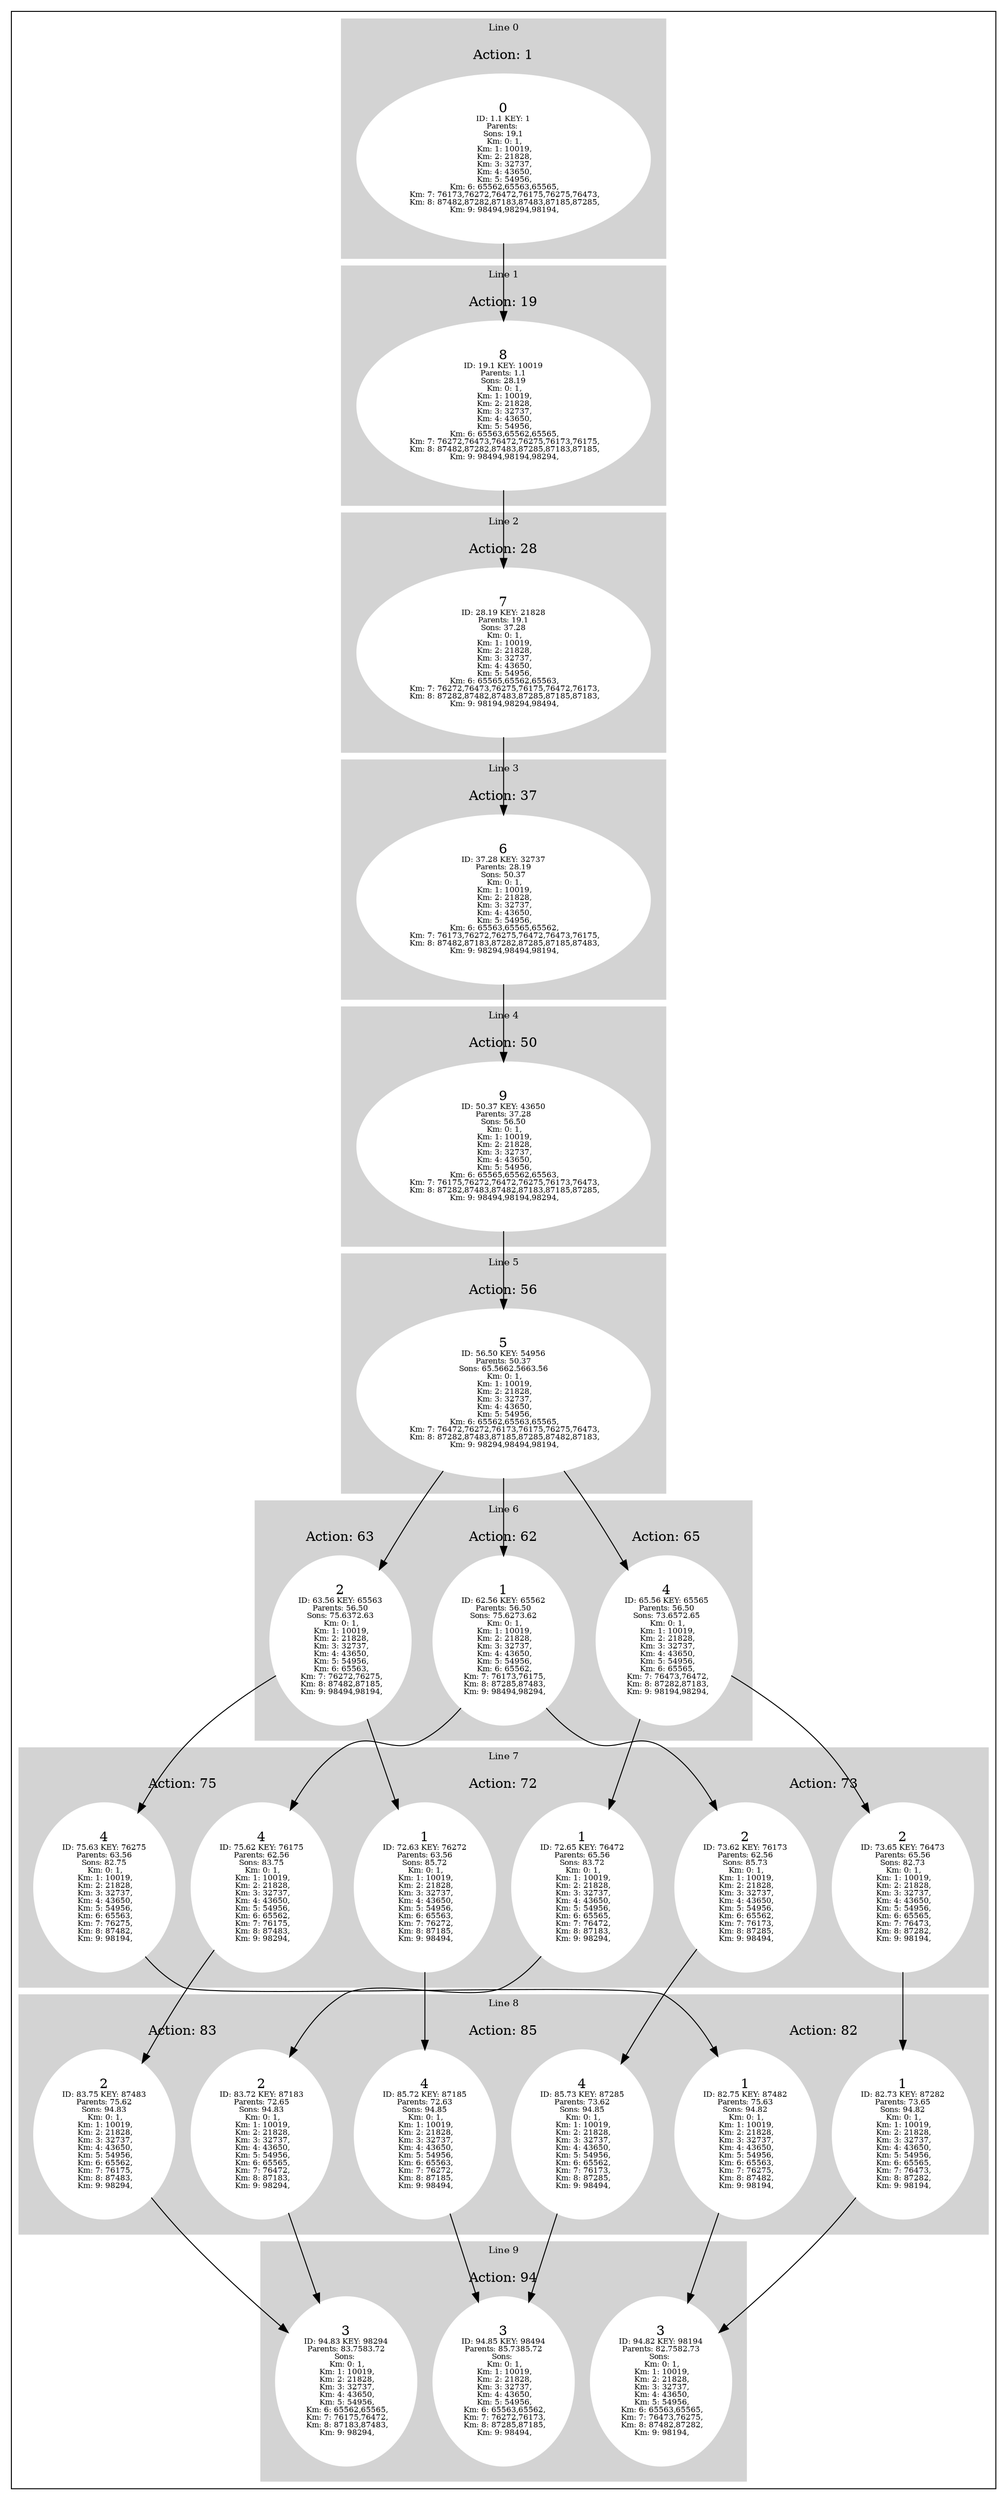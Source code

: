 digraph G {
subgraph cluster_info {

            subgraph cluster_5 {
            style=filled;
            color=lightgrey;
            node [style=filled,color=white];
            subgraph cluster_act_56 {
label = "Action: 56" 
step_56_50 [label=<5<BR /><FONT POINT-SIZE="8">ID: 56.50 KEY: 54956</FONT><BR /><FONT POINT-SIZE="8">Parents: 50.37</FONT><BR /><FONT POINT-SIZE="8">Sons: 65.5662.5663.56</FONT><BR /><FONT POINT-SIZE="8"> Km: 0: 1,</FONT><BR /><FONT POINT-SIZE="8"> Km: 1: 10019,</FONT><BR /><FONT POINT-SIZE="8"> Km: 2: 21828,</FONT><BR /><FONT POINT-SIZE="8"> Km: 3: 32737,</FONT><BR /><FONT POINT-SIZE="8"> Km: 4: 43650,</FONT><BR /><FONT POINT-SIZE="8"> Km: 5: 54956,</FONT><BR /><FONT POINT-SIZE="8"> Km: 6: 65562,65563,65565,</FONT><BR /><FONT POINT-SIZE="8"> Km: 7: 76472,76272,76173,76175,76275,76473,</FONT><BR /><FONT POINT-SIZE="8"> Km: 8: 87282,87483,87185,87285,87482,87183,</FONT><BR /><FONT POINT-SIZE="8"> Km: 9: 98294,98494,98194,</FONT>>]
}

            fontsize="10"
            label = "Line 5";
            }
            subgraph cluster_6 {
            style=filled;
            color=lightgrey;
            node [style=filled,color=white];
            subgraph cluster_act_65 {
label = "Action: 65" 
step_65_56 [label=<4<BR /><FONT POINT-SIZE="8">ID: 65.56 KEY: 65565</FONT><BR /><FONT POINT-SIZE="8">Parents: 56.50</FONT><BR /><FONT POINT-SIZE="8">Sons: 73.6572.65</FONT><BR /><FONT POINT-SIZE="8"> Km: 0: 1,</FONT><BR /><FONT POINT-SIZE="8"> Km: 1: 10019,</FONT><BR /><FONT POINT-SIZE="8"> Km: 2: 21828,</FONT><BR /><FONT POINT-SIZE="8"> Km: 3: 32737,</FONT><BR /><FONT POINT-SIZE="8"> Km: 4: 43650,</FONT><BR /><FONT POINT-SIZE="8"> Km: 5: 54956,</FONT><BR /><FONT POINT-SIZE="8"> Km: 6: 65565,</FONT><BR /><FONT POINT-SIZE="8"> Km: 7: 76473,76472,</FONT><BR /><FONT POINT-SIZE="8"> Km: 8: 87282,87183,</FONT><BR /><FONT POINT-SIZE="8"> Km: 9: 98194,98294,</FONT>>]
}
subgraph cluster_act_62 {
label = "Action: 62" 
step_62_56 [label=<1<BR /><FONT POINT-SIZE="8">ID: 62.56 KEY: 65562</FONT><BR /><FONT POINT-SIZE="8">Parents: 56.50</FONT><BR /><FONT POINT-SIZE="8">Sons: 75.6273.62</FONT><BR /><FONT POINT-SIZE="8"> Km: 0: 1,</FONT><BR /><FONT POINT-SIZE="8"> Km: 1: 10019,</FONT><BR /><FONT POINT-SIZE="8"> Km: 2: 21828,</FONT><BR /><FONT POINT-SIZE="8"> Km: 3: 32737,</FONT><BR /><FONT POINT-SIZE="8"> Km: 4: 43650,</FONT><BR /><FONT POINT-SIZE="8"> Km: 5: 54956,</FONT><BR /><FONT POINT-SIZE="8"> Km: 6: 65562,</FONT><BR /><FONT POINT-SIZE="8"> Km: 7: 76173,76175,</FONT><BR /><FONT POINT-SIZE="8"> Km: 8: 87285,87483,</FONT><BR /><FONT POINT-SIZE="8"> Km: 9: 98494,98294,</FONT>>]
}
subgraph cluster_act_63 {
label = "Action: 63" 
step_63_56 [label=<2<BR /><FONT POINT-SIZE="8">ID: 63.56 KEY: 65563</FONT><BR /><FONT POINT-SIZE="8">Parents: 56.50</FONT><BR /><FONT POINT-SIZE="8">Sons: 75.6372.63</FONT><BR /><FONT POINT-SIZE="8"> Km: 0: 1,</FONT><BR /><FONT POINT-SIZE="8"> Km: 1: 10019,</FONT><BR /><FONT POINT-SIZE="8"> Km: 2: 21828,</FONT><BR /><FONT POINT-SIZE="8"> Km: 3: 32737,</FONT><BR /><FONT POINT-SIZE="8"> Km: 4: 43650,</FONT><BR /><FONT POINT-SIZE="8"> Km: 5: 54956,</FONT><BR /><FONT POINT-SIZE="8"> Km: 6: 65563,</FONT><BR /><FONT POINT-SIZE="8"> Km: 7: 76272,76275,</FONT><BR /><FONT POINT-SIZE="8"> Km: 8: 87482,87185,</FONT><BR /><FONT POINT-SIZE="8"> Km: 9: 98494,98194,</FONT>>]
}

            fontsize="10"
            label = "Line 6";
            }
            subgraph cluster_8 {
            style=filled;
            color=lightgrey;
            node [style=filled,color=white];
            subgraph cluster_act_82 {
label = "Action: 82" 
step_82_75 [label=<1<BR /><FONT POINT-SIZE="8">ID: 82.75 KEY: 87482</FONT><BR /><FONT POINT-SIZE="8">Parents: 75.63</FONT><BR /><FONT POINT-SIZE="8">Sons: 94.82</FONT><BR /><FONT POINT-SIZE="8"> Km: 0: 1,</FONT><BR /><FONT POINT-SIZE="8"> Km: 1: 10019,</FONT><BR /><FONT POINT-SIZE="8"> Km: 2: 21828,</FONT><BR /><FONT POINT-SIZE="8"> Km: 3: 32737,</FONT><BR /><FONT POINT-SIZE="8"> Km: 4: 43650,</FONT><BR /><FONT POINT-SIZE="8"> Km: 5: 54956,</FONT><BR /><FONT POINT-SIZE="8"> Km: 6: 65563,</FONT><BR /><FONT POINT-SIZE="8"> Km: 7: 76275,</FONT><BR /><FONT POINT-SIZE="8"> Km: 8: 87482,</FONT><BR /><FONT POINT-SIZE="8"> Km: 9: 98194,</FONT>>]
step_82_73 [label=<1<BR /><FONT POINT-SIZE="8">ID: 82.73 KEY: 87282</FONT><BR /><FONT POINT-SIZE="8">Parents: 73.65</FONT><BR /><FONT POINT-SIZE="8">Sons: 94.82</FONT><BR /><FONT POINT-SIZE="8"> Km: 0: 1,</FONT><BR /><FONT POINT-SIZE="8"> Km: 1: 10019,</FONT><BR /><FONT POINT-SIZE="8"> Km: 2: 21828,</FONT><BR /><FONT POINT-SIZE="8"> Km: 3: 32737,</FONT><BR /><FONT POINT-SIZE="8"> Km: 4: 43650,</FONT><BR /><FONT POINT-SIZE="8"> Km: 5: 54956,</FONT><BR /><FONT POINT-SIZE="8"> Km: 6: 65565,</FONT><BR /><FONT POINT-SIZE="8"> Km: 7: 76473,</FONT><BR /><FONT POINT-SIZE="8"> Km: 8: 87282,</FONT><BR /><FONT POINT-SIZE="8"> Km: 9: 98194,</FONT>>]
}
subgraph cluster_act_85 {
label = "Action: 85" 
step_85_72 [label=<4<BR /><FONT POINT-SIZE="8">ID: 85.72 KEY: 87185</FONT><BR /><FONT POINT-SIZE="8">Parents: 72.63</FONT><BR /><FONT POINT-SIZE="8">Sons: 94.85</FONT><BR /><FONT POINT-SIZE="8"> Km: 0: 1,</FONT><BR /><FONT POINT-SIZE="8"> Km: 1: 10019,</FONT><BR /><FONT POINT-SIZE="8"> Km: 2: 21828,</FONT><BR /><FONT POINT-SIZE="8"> Km: 3: 32737,</FONT><BR /><FONT POINT-SIZE="8"> Km: 4: 43650,</FONT><BR /><FONT POINT-SIZE="8"> Km: 5: 54956,</FONT><BR /><FONT POINT-SIZE="8"> Km: 6: 65563,</FONT><BR /><FONT POINT-SIZE="8"> Km: 7: 76272,</FONT><BR /><FONT POINT-SIZE="8"> Km: 8: 87185,</FONT><BR /><FONT POINT-SIZE="8"> Km: 9: 98494,</FONT>>]
step_85_73 [label=<4<BR /><FONT POINT-SIZE="8">ID: 85.73 KEY: 87285</FONT><BR /><FONT POINT-SIZE="8">Parents: 73.62</FONT><BR /><FONT POINT-SIZE="8">Sons: 94.85</FONT><BR /><FONT POINT-SIZE="8"> Km: 0: 1,</FONT><BR /><FONT POINT-SIZE="8"> Km: 1: 10019,</FONT><BR /><FONT POINT-SIZE="8"> Km: 2: 21828,</FONT><BR /><FONT POINT-SIZE="8"> Km: 3: 32737,</FONT><BR /><FONT POINT-SIZE="8"> Km: 4: 43650,</FONT><BR /><FONT POINT-SIZE="8"> Km: 5: 54956,</FONT><BR /><FONT POINT-SIZE="8"> Km: 6: 65562,</FONT><BR /><FONT POINT-SIZE="8"> Km: 7: 76173,</FONT><BR /><FONT POINT-SIZE="8"> Km: 8: 87285,</FONT><BR /><FONT POINT-SIZE="8"> Km: 9: 98494,</FONT>>]
}
subgraph cluster_act_82 {
label = "Action: 82" 
step_82_75 [label=<1<BR /><FONT POINT-SIZE="8">ID: 82.75 KEY: 87482</FONT><BR /><FONT POINT-SIZE="8">Parents: 75.63</FONT><BR /><FONT POINT-SIZE="8">Sons: 94.82</FONT><BR /><FONT POINT-SIZE="8"> Km: 0: 1,</FONT><BR /><FONT POINT-SIZE="8"> Km: 1: 10019,</FONT><BR /><FONT POINT-SIZE="8"> Km: 2: 21828,</FONT><BR /><FONT POINT-SIZE="8"> Km: 3: 32737,</FONT><BR /><FONT POINT-SIZE="8"> Km: 4: 43650,</FONT><BR /><FONT POINT-SIZE="8"> Km: 5: 54956,</FONT><BR /><FONT POINT-SIZE="8"> Km: 6: 65563,</FONT><BR /><FONT POINT-SIZE="8"> Km: 7: 76275,</FONT><BR /><FONT POINT-SIZE="8"> Km: 8: 87482,</FONT><BR /><FONT POINT-SIZE="8"> Km: 9: 98194,</FONT>>]
step_82_73 [label=<1<BR /><FONT POINT-SIZE="8">ID: 82.73 KEY: 87282</FONT><BR /><FONT POINT-SIZE="8">Parents: 73.65</FONT><BR /><FONT POINT-SIZE="8">Sons: 94.82</FONT><BR /><FONT POINT-SIZE="8"> Km: 0: 1,</FONT><BR /><FONT POINT-SIZE="8"> Km: 1: 10019,</FONT><BR /><FONT POINT-SIZE="8"> Km: 2: 21828,</FONT><BR /><FONT POINT-SIZE="8"> Km: 3: 32737,</FONT><BR /><FONT POINT-SIZE="8"> Km: 4: 43650,</FONT><BR /><FONT POINT-SIZE="8"> Km: 5: 54956,</FONT><BR /><FONT POINT-SIZE="8"> Km: 6: 65565,</FONT><BR /><FONT POINT-SIZE="8"> Km: 7: 76473,</FONT><BR /><FONT POINT-SIZE="8"> Km: 8: 87282,</FONT><BR /><FONT POINT-SIZE="8"> Km: 9: 98194,</FONT>>]
}
subgraph cluster_act_83 {
label = "Action: 83" 
step_83_72 [label=<2<BR /><FONT POINT-SIZE="8">ID: 83.72 KEY: 87183</FONT><BR /><FONT POINT-SIZE="8">Parents: 72.65</FONT><BR /><FONT POINT-SIZE="8">Sons: 94.83</FONT><BR /><FONT POINT-SIZE="8"> Km: 0: 1,</FONT><BR /><FONT POINT-SIZE="8"> Km: 1: 10019,</FONT><BR /><FONT POINT-SIZE="8"> Km: 2: 21828,</FONT><BR /><FONT POINT-SIZE="8"> Km: 3: 32737,</FONT><BR /><FONT POINT-SIZE="8"> Km: 4: 43650,</FONT><BR /><FONT POINT-SIZE="8"> Km: 5: 54956,</FONT><BR /><FONT POINT-SIZE="8"> Km: 6: 65565,</FONT><BR /><FONT POINT-SIZE="8"> Km: 7: 76472,</FONT><BR /><FONT POINT-SIZE="8"> Km: 8: 87183,</FONT><BR /><FONT POINT-SIZE="8"> Km: 9: 98294,</FONT>>]
step_83_75 [label=<2<BR /><FONT POINT-SIZE="8">ID: 83.75 KEY: 87483</FONT><BR /><FONT POINT-SIZE="8">Parents: 75.62</FONT><BR /><FONT POINT-SIZE="8">Sons: 94.83</FONT><BR /><FONT POINT-SIZE="8"> Km: 0: 1,</FONT><BR /><FONT POINT-SIZE="8"> Km: 1: 10019,</FONT><BR /><FONT POINT-SIZE="8"> Km: 2: 21828,</FONT><BR /><FONT POINT-SIZE="8"> Km: 3: 32737,</FONT><BR /><FONT POINT-SIZE="8"> Km: 4: 43650,</FONT><BR /><FONT POINT-SIZE="8"> Km: 5: 54956,</FONT><BR /><FONT POINT-SIZE="8"> Km: 6: 65562,</FONT><BR /><FONT POINT-SIZE="8"> Km: 7: 76175,</FONT><BR /><FONT POINT-SIZE="8"> Km: 8: 87483,</FONT><BR /><FONT POINT-SIZE="8"> Km: 9: 98294,</FONT>>]
}
subgraph cluster_act_83 {
label = "Action: 83" 
step_83_72 [label=<2<BR /><FONT POINT-SIZE="8">ID: 83.72 KEY: 87183</FONT><BR /><FONT POINT-SIZE="8">Parents: 72.65</FONT><BR /><FONT POINT-SIZE="8">Sons: 94.83</FONT><BR /><FONT POINT-SIZE="8"> Km: 0: 1,</FONT><BR /><FONT POINT-SIZE="8"> Km: 1: 10019,</FONT><BR /><FONT POINT-SIZE="8"> Km: 2: 21828,</FONT><BR /><FONT POINT-SIZE="8"> Km: 3: 32737,</FONT><BR /><FONT POINT-SIZE="8"> Km: 4: 43650,</FONT><BR /><FONT POINT-SIZE="8"> Km: 5: 54956,</FONT><BR /><FONT POINT-SIZE="8"> Km: 6: 65565,</FONT><BR /><FONT POINT-SIZE="8"> Km: 7: 76472,</FONT><BR /><FONT POINT-SIZE="8"> Km: 8: 87183,</FONT><BR /><FONT POINT-SIZE="8"> Km: 9: 98294,</FONT>>]
step_83_75 [label=<2<BR /><FONT POINT-SIZE="8">ID: 83.75 KEY: 87483</FONT><BR /><FONT POINT-SIZE="8">Parents: 75.62</FONT><BR /><FONT POINT-SIZE="8">Sons: 94.83</FONT><BR /><FONT POINT-SIZE="8"> Km: 0: 1,</FONT><BR /><FONT POINT-SIZE="8"> Km: 1: 10019,</FONT><BR /><FONT POINT-SIZE="8"> Km: 2: 21828,</FONT><BR /><FONT POINT-SIZE="8"> Km: 3: 32737,</FONT><BR /><FONT POINT-SIZE="8"> Km: 4: 43650,</FONT><BR /><FONT POINT-SIZE="8"> Km: 5: 54956,</FONT><BR /><FONT POINT-SIZE="8"> Km: 6: 65562,</FONT><BR /><FONT POINT-SIZE="8"> Km: 7: 76175,</FONT><BR /><FONT POINT-SIZE="8"> Km: 8: 87483,</FONT><BR /><FONT POINT-SIZE="8"> Km: 9: 98294,</FONT>>]
}
subgraph cluster_act_85 {
label = "Action: 85" 
step_85_72 [label=<4<BR /><FONT POINT-SIZE="8">ID: 85.72 KEY: 87185</FONT><BR /><FONT POINT-SIZE="8">Parents: 72.63</FONT><BR /><FONT POINT-SIZE="8">Sons: 94.85</FONT><BR /><FONT POINT-SIZE="8"> Km: 0: 1,</FONT><BR /><FONT POINT-SIZE="8"> Km: 1: 10019,</FONT><BR /><FONT POINT-SIZE="8"> Km: 2: 21828,</FONT><BR /><FONT POINT-SIZE="8"> Km: 3: 32737,</FONT><BR /><FONT POINT-SIZE="8"> Km: 4: 43650,</FONT><BR /><FONT POINT-SIZE="8"> Km: 5: 54956,</FONT><BR /><FONT POINT-SIZE="8"> Km: 6: 65563,</FONT><BR /><FONT POINT-SIZE="8"> Km: 7: 76272,</FONT><BR /><FONT POINT-SIZE="8"> Km: 8: 87185,</FONT><BR /><FONT POINT-SIZE="8"> Km: 9: 98494,</FONT>>]
step_85_73 [label=<4<BR /><FONT POINT-SIZE="8">ID: 85.73 KEY: 87285</FONT><BR /><FONT POINT-SIZE="8">Parents: 73.62</FONT><BR /><FONT POINT-SIZE="8">Sons: 94.85</FONT><BR /><FONT POINT-SIZE="8"> Km: 0: 1,</FONT><BR /><FONT POINT-SIZE="8"> Km: 1: 10019,</FONT><BR /><FONT POINT-SIZE="8"> Km: 2: 21828,</FONT><BR /><FONT POINT-SIZE="8"> Km: 3: 32737,</FONT><BR /><FONT POINT-SIZE="8"> Km: 4: 43650,</FONT><BR /><FONT POINT-SIZE="8"> Km: 5: 54956,</FONT><BR /><FONT POINT-SIZE="8"> Km: 6: 65562,</FONT><BR /><FONT POINT-SIZE="8"> Km: 7: 76173,</FONT><BR /><FONT POINT-SIZE="8"> Km: 8: 87285,</FONT><BR /><FONT POINT-SIZE="8"> Km: 9: 98494,</FONT>>]
}

            fontsize="10"
            label = "Line 8";
            }
            subgraph cluster_9 {
            style=filled;
            color=lightgrey;
            node [style=filled,color=white];
            subgraph cluster_act_94 {
label = "Action: 94" 
step_94_85 [label=<3<BR /><FONT POINT-SIZE="8">ID: 94.85 KEY: 98494</FONT><BR /><FONT POINT-SIZE="8">Parents: 85.7385.72</FONT><BR /><FONT POINT-SIZE="8">Sons: </FONT><BR /><FONT POINT-SIZE="8"> Km: 0: 1,</FONT><BR /><FONT POINT-SIZE="8"> Km: 1: 10019,</FONT><BR /><FONT POINT-SIZE="8"> Km: 2: 21828,</FONT><BR /><FONT POINT-SIZE="8"> Km: 3: 32737,</FONT><BR /><FONT POINT-SIZE="8"> Km: 4: 43650,</FONT><BR /><FONT POINT-SIZE="8"> Km: 5: 54956,</FONT><BR /><FONT POINT-SIZE="8"> Km: 6: 65563,65562,</FONT><BR /><FONT POINT-SIZE="8"> Km: 7: 76272,76173,</FONT><BR /><FONT POINT-SIZE="8"> Km: 8: 87285,87185,</FONT><BR /><FONT POINT-SIZE="8"> Km: 9: 98494,</FONT>>]
step_94_83 [label=<3<BR /><FONT POINT-SIZE="8">ID: 94.83 KEY: 98294</FONT><BR /><FONT POINT-SIZE="8">Parents: 83.7583.72</FONT><BR /><FONT POINT-SIZE="8">Sons: </FONT><BR /><FONT POINT-SIZE="8"> Km: 0: 1,</FONT><BR /><FONT POINT-SIZE="8"> Km: 1: 10019,</FONT><BR /><FONT POINT-SIZE="8"> Km: 2: 21828,</FONT><BR /><FONT POINT-SIZE="8"> Km: 3: 32737,</FONT><BR /><FONT POINT-SIZE="8"> Km: 4: 43650,</FONT><BR /><FONT POINT-SIZE="8"> Km: 5: 54956,</FONT><BR /><FONT POINT-SIZE="8"> Km: 6: 65562,65565,</FONT><BR /><FONT POINT-SIZE="8"> Km: 7: 76175,76472,</FONT><BR /><FONT POINT-SIZE="8"> Km: 8: 87183,87483,</FONT><BR /><FONT POINT-SIZE="8"> Km: 9: 98294,</FONT>>]
step_94_82 [label=<3<BR /><FONT POINT-SIZE="8">ID: 94.82 KEY: 98194</FONT><BR /><FONT POINT-SIZE="8">Parents: 82.7582.73</FONT><BR /><FONT POINT-SIZE="8">Sons: </FONT><BR /><FONT POINT-SIZE="8"> Km: 0: 1,</FONT><BR /><FONT POINT-SIZE="8"> Km: 1: 10019,</FONT><BR /><FONT POINT-SIZE="8"> Km: 2: 21828,</FONT><BR /><FONT POINT-SIZE="8"> Km: 3: 32737,</FONT><BR /><FONT POINT-SIZE="8"> Km: 4: 43650,</FONT><BR /><FONT POINT-SIZE="8"> Km: 5: 54956,</FONT><BR /><FONT POINT-SIZE="8"> Km: 6: 65563,65565,</FONT><BR /><FONT POINT-SIZE="8"> Km: 7: 76473,76275,</FONT><BR /><FONT POINT-SIZE="8"> Km: 8: 87482,87282,</FONT><BR /><FONT POINT-SIZE="8"> Km: 9: 98194,</FONT>>]
}
subgraph cluster_act_94 {
label = "Action: 94" 
step_94_85 [label=<3<BR /><FONT POINT-SIZE="8">ID: 94.85 KEY: 98494</FONT><BR /><FONT POINT-SIZE="8">Parents: 85.7385.72</FONT><BR /><FONT POINT-SIZE="8">Sons: </FONT><BR /><FONT POINT-SIZE="8"> Km: 0: 1,</FONT><BR /><FONT POINT-SIZE="8"> Km: 1: 10019,</FONT><BR /><FONT POINT-SIZE="8"> Km: 2: 21828,</FONT><BR /><FONT POINT-SIZE="8"> Km: 3: 32737,</FONT><BR /><FONT POINT-SIZE="8"> Km: 4: 43650,</FONT><BR /><FONT POINT-SIZE="8"> Km: 5: 54956,</FONT><BR /><FONT POINT-SIZE="8"> Km: 6: 65563,65562,</FONT><BR /><FONT POINT-SIZE="8"> Km: 7: 76272,76173,</FONT><BR /><FONT POINT-SIZE="8"> Km: 8: 87285,87185,</FONT><BR /><FONT POINT-SIZE="8"> Km: 9: 98494,</FONT>>]
step_94_83 [label=<3<BR /><FONT POINT-SIZE="8">ID: 94.83 KEY: 98294</FONT><BR /><FONT POINT-SIZE="8">Parents: 83.7583.72</FONT><BR /><FONT POINT-SIZE="8">Sons: </FONT><BR /><FONT POINT-SIZE="8"> Km: 0: 1,</FONT><BR /><FONT POINT-SIZE="8"> Km: 1: 10019,</FONT><BR /><FONT POINT-SIZE="8"> Km: 2: 21828,</FONT><BR /><FONT POINT-SIZE="8"> Km: 3: 32737,</FONT><BR /><FONT POINT-SIZE="8"> Km: 4: 43650,</FONT><BR /><FONT POINT-SIZE="8"> Km: 5: 54956,</FONT><BR /><FONT POINT-SIZE="8"> Km: 6: 65562,65565,</FONT><BR /><FONT POINT-SIZE="8"> Km: 7: 76175,76472,</FONT><BR /><FONT POINT-SIZE="8"> Km: 8: 87183,87483,</FONT><BR /><FONT POINT-SIZE="8"> Km: 9: 98294,</FONT>>]
step_94_82 [label=<3<BR /><FONT POINT-SIZE="8">ID: 94.82 KEY: 98194</FONT><BR /><FONT POINT-SIZE="8">Parents: 82.7582.73</FONT><BR /><FONT POINT-SIZE="8">Sons: </FONT><BR /><FONT POINT-SIZE="8"> Km: 0: 1,</FONT><BR /><FONT POINT-SIZE="8"> Km: 1: 10019,</FONT><BR /><FONT POINT-SIZE="8"> Km: 2: 21828,</FONT><BR /><FONT POINT-SIZE="8"> Km: 3: 32737,</FONT><BR /><FONT POINT-SIZE="8"> Km: 4: 43650,</FONT><BR /><FONT POINT-SIZE="8"> Km: 5: 54956,</FONT><BR /><FONT POINT-SIZE="8"> Km: 6: 65563,65565,</FONT><BR /><FONT POINT-SIZE="8"> Km: 7: 76473,76275,</FONT><BR /><FONT POINT-SIZE="8"> Km: 8: 87482,87282,</FONT><BR /><FONT POINT-SIZE="8"> Km: 9: 98194,</FONT>>]
}
subgraph cluster_act_94 {
label = "Action: 94" 
step_94_85 [label=<3<BR /><FONT POINT-SIZE="8">ID: 94.85 KEY: 98494</FONT><BR /><FONT POINT-SIZE="8">Parents: 85.7385.72</FONT><BR /><FONT POINT-SIZE="8">Sons: </FONT><BR /><FONT POINT-SIZE="8"> Km: 0: 1,</FONT><BR /><FONT POINT-SIZE="8"> Km: 1: 10019,</FONT><BR /><FONT POINT-SIZE="8"> Km: 2: 21828,</FONT><BR /><FONT POINT-SIZE="8"> Km: 3: 32737,</FONT><BR /><FONT POINT-SIZE="8"> Km: 4: 43650,</FONT><BR /><FONT POINT-SIZE="8"> Km: 5: 54956,</FONT><BR /><FONT POINT-SIZE="8"> Km: 6: 65563,65562,</FONT><BR /><FONT POINT-SIZE="8"> Km: 7: 76272,76173,</FONT><BR /><FONT POINT-SIZE="8"> Km: 8: 87285,87185,</FONT><BR /><FONT POINT-SIZE="8"> Km: 9: 98494,</FONT>>]
step_94_83 [label=<3<BR /><FONT POINT-SIZE="8">ID: 94.83 KEY: 98294</FONT><BR /><FONT POINT-SIZE="8">Parents: 83.7583.72</FONT><BR /><FONT POINT-SIZE="8">Sons: </FONT><BR /><FONT POINT-SIZE="8"> Km: 0: 1,</FONT><BR /><FONT POINT-SIZE="8"> Km: 1: 10019,</FONT><BR /><FONT POINT-SIZE="8"> Km: 2: 21828,</FONT><BR /><FONT POINT-SIZE="8"> Km: 3: 32737,</FONT><BR /><FONT POINT-SIZE="8"> Km: 4: 43650,</FONT><BR /><FONT POINT-SIZE="8"> Km: 5: 54956,</FONT><BR /><FONT POINT-SIZE="8"> Km: 6: 65562,65565,</FONT><BR /><FONT POINT-SIZE="8"> Km: 7: 76175,76472,</FONT><BR /><FONT POINT-SIZE="8"> Km: 8: 87183,87483,</FONT><BR /><FONT POINT-SIZE="8"> Km: 9: 98294,</FONT>>]
step_94_82 [label=<3<BR /><FONT POINT-SIZE="8">ID: 94.82 KEY: 98194</FONT><BR /><FONT POINT-SIZE="8">Parents: 82.7582.73</FONT><BR /><FONT POINT-SIZE="8">Sons: </FONT><BR /><FONT POINT-SIZE="8"> Km: 0: 1,</FONT><BR /><FONT POINT-SIZE="8"> Km: 1: 10019,</FONT><BR /><FONT POINT-SIZE="8"> Km: 2: 21828,</FONT><BR /><FONT POINT-SIZE="8"> Km: 3: 32737,</FONT><BR /><FONT POINT-SIZE="8"> Km: 4: 43650,</FONT><BR /><FONT POINT-SIZE="8"> Km: 5: 54956,</FONT><BR /><FONT POINT-SIZE="8"> Km: 6: 65563,65565,</FONT><BR /><FONT POINT-SIZE="8"> Km: 7: 76473,76275,</FONT><BR /><FONT POINT-SIZE="8"> Km: 8: 87482,87282,</FONT><BR /><FONT POINT-SIZE="8"> Km: 9: 98194,</FONT>>]
}

            fontsize="10"
            label = "Line 9";
            }
            subgraph cluster_0 {
            style=filled;
            color=lightgrey;
            node [style=filled,color=white];
            subgraph cluster_act_1 {
label = "Action: 1" 
step_1_1 [label=<0<BR /><FONT POINT-SIZE="8">ID: 1.1 KEY: 1</FONT><BR /><FONT POINT-SIZE="8">Parents: </FONT><BR /><FONT POINT-SIZE="8">Sons: 19.1</FONT><BR /><FONT POINT-SIZE="8"> Km: 0: 1,</FONT><BR /><FONT POINT-SIZE="8"> Km: 1: 10019,</FONT><BR /><FONT POINT-SIZE="8"> Km: 2: 21828,</FONT><BR /><FONT POINT-SIZE="8"> Km: 3: 32737,</FONT><BR /><FONT POINT-SIZE="8"> Km: 4: 43650,</FONT><BR /><FONT POINT-SIZE="8"> Km: 5: 54956,</FONT><BR /><FONT POINT-SIZE="8"> Km: 6: 65562,65563,65565,</FONT><BR /><FONT POINT-SIZE="8"> Km: 7: 76173,76272,76472,76175,76275,76473,</FONT><BR /><FONT POINT-SIZE="8"> Km: 8: 87482,87282,87183,87483,87185,87285,</FONT><BR /><FONT POINT-SIZE="8"> Km: 9: 98494,98294,98194,</FONT>>]
}

            fontsize="10"
            label = "Line 0";
            }
            subgraph cluster_7 {
            style=filled;
            color=lightgrey;
            node [style=filled,color=white];
            subgraph cluster_act_75 {
label = "Action: 75" 
step_75_63 [label=<4<BR /><FONT POINT-SIZE="8">ID: 75.63 KEY: 76275</FONT><BR /><FONT POINT-SIZE="8">Parents: 63.56</FONT><BR /><FONT POINT-SIZE="8">Sons: 82.75</FONT><BR /><FONT POINT-SIZE="8"> Km: 0: 1,</FONT><BR /><FONT POINT-SIZE="8"> Km: 1: 10019,</FONT><BR /><FONT POINT-SIZE="8"> Km: 2: 21828,</FONT><BR /><FONT POINT-SIZE="8"> Km: 3: 32737,</FONT><BR /><FONT POINT-SIZE="8"> Km: 4: 43650,</FONT><BR /><FONT POINT-SIZE="8"> Km: 5: 54956,</FONT><BR /><FONT POINT-SIZE="8"> Km: 6: 65563,</FONT><BR /><FONT POINT-SIZE="8"> Km: 7: 76275,</FONT><BR /><FONT POINT-SIZE="8"> Km: 8: 87482,</FONT><BR /><FONT POINT-SIZE="8"> Km: 9: 98194,</FONT>>]
step_75_62 [label=<4<BR /><FONT POINT-SIZE="8">ID: 75.62 KEY: 76175</FONT><BR /><FONT POINT-SIZE="8">Parents: 62.56</FONT><BR /><FONT POINT-SIZE="8">Sons: 83.75</FONT><BR /><FONT POINT-SIZE="8"> Km: 0: 1,</FONT><BR /><FONT POINT-SIZE="8"> Km: 1: 10019,</FONT><BR /><FONT POINT-SIZE="8"> Km: 2: 21828,</FONT><BR /><FONT POINT-SIZE="8"> Km: 3: 32737,</FONT><BR /><FONT POINT-SIZE="8"> Km: 4: 43650,</FONT><BR /><FONT POINT-SIZE="8"> Km: 5: 54956,</FONT><BR /><FONT POINT-SIZE="8"> Km: 6: 65562,</FONT><BR /><FONT POINT-SIZE="8"> Km: 7: 76175,</FONT><BR /><FONT POINT-SIZE="8"> Km: 8: 87483,</FONT><BR /><FONT POINT-SIZE="8"> Km: 9: 98294,</FONT>>]
}
subgraph cluster_act_72 {
label = "Action: 72" 
step_72_63 [label=<1<BR /><FONT POINT-SIZE="8">ID: 72.63 KEY: 76272</FONT><BR /><FONT POINT-SIZE="8">Parents: 63.56</FONT><BR /><FONT POINT-SIZE="8">Sons: 85.72</FONT><BR /><FONT POINT-SIZE="8"> Km: 0: 1,</FONT><BR /><FONT POINT-SIZE="8"> Km: 1: 10019,</FONT><BR /><FONT POINT-SIZE="8"> Km: 2: 21828,</FONT><BR /><FONT POINT-SIZE="8"> Km: 3: 32737,</FONT><BR /><FONT POINT-SIZE="8"> Km: 4: 43650,</FONT><BR /><FONT POINT-SIZE="8"> Km: 5: 54956,</FONT><BR /><FONT POINT-SIZE="8"> Km: 6: 65563,</FONT><BR /><FONT POINT-SIZE="8"> Km: 7: 76272,</FONT><BR /><FONT POINT-SIZE="8"> Km: 8: 87185,</FONT><BR /><FONT POINT-SIZE="8"> Km: 9: 98494,</FONT>>]
step_72_65 [label=<1<BR /><FONT POINT-SIZE="8">ID: 72.65 KEY: 76472</FONT><BR /><FONT POINT-SIZE="8">Parents: 65.56</FONT><BR /><FONT POINT-SIZE="8">Sons: 83.72</FONT><BR /><FONT POINT-SIZE="8"> Km: 0: 1,</FONT><BR /><FONT POINT-SIZE="8"> Km: 1: 10019,</FONT><BR /><FONT POINT-SIZE="8"> Km: 2: 21828,</FONT><BR /><FONT POINT-SIZE="8"> Km: 3: 32737,</FONT><BR /><FONT POINT-SIZE="8"> Km: 4: 43650,</FONT><BR /><FONT POINT-SIZE="8"> Km: 5: 54956,</FONT><BR /><FONT POINT-SIZE="8"> Km: 6: 65565,</FONT><BR /><FONT POINT-SIZE="8"> Km: 7: 76472,</FONT><BR /><FONT POINT-SIZE="8"> Km: 8: 87183,</FONT><BR /><FONT POINT-SIZE="8"> Km: 9: 98294,</FONT>>]
}
subgraph cluster_act_73 {
label = "Action: 73" 
step_73_62 [label=<2<BR /><FONT POINT-SIZE="8">ID: 73.62 KEY: 76173</FONT><BR /><FONT POINT-SIZE="8">Parents: 62.56</FONT><BR /><FONT POINT-SIZE="8">Sons: 85.73</FONT><BR /><FONT POINT-SIZE="8"> Km: 0: 1,</FONT><BR /><FONT POINT-SIZE="8"> Km: 1: 10019,</FONT><BR /><FONT POINT-SIZE="8"> Km: 2: 21828,</FONT><BR /><FONT POINT-SIZE="8"> Km: 3: 32737,</FONT><BR /><FONT POINT-SIZE="8"> Km: 4: 43650,</FONT><BR /><FONT POINT-SIZE="8"> Km: 5: 54956,</FONT><BR /><FONT POINT-SIZE="8"> Km: 6: 65562,</FONT><BR /><FONT POINT-SIZE="8"> Km: 7: 76173,</FONT><BR /><FONT POINT-SIZE="8"> Km: 8: 87285,</FONT><BR /><FONT POINT-SIZE="8"> Km: 9: 98494,</FONT>>]
step_73_65 [label=<2<BR /><FONT POINT-SIZE="8">ID: 73.65 KEY: 76473</FONT><BR /><FONT POINT-SIZE="8">Parents: 65.56</FONT><BR /><FONT POINT-SIZE="8">Sons: 82.73</FONT><BR /><FONT POINT-SIZE="8"> Km: 0: 1,</FONT><BR /><FONT POINT-SIZE="8"> Km: 1: 10019,</FONT><BR /><FONT POINT-SIZE="8"> Km: 2: 21828,</FONT><BR /><FONT POINT-SIZE="8"> Km: 3: 32737,</FONT><BR /><FONT POINT-SIZE="8"> Km: 4: 43650,</FONT><BR /><FONT POINT-SIZE="8"> Km: 5: 54956,</FONT><BR /><FONT POINT-SIZE="8"> Km: 6: 65565,</FONT><BR /><FONT POINT-SIZE="8"> Km: 7: 76473,</FONT><BR /><FONT POINT-SIZE="8"> Km: 8: 87282,</FONT><BR /><FONT POINT-SIZE="8"> Km: 9: 98194,</FONT>>]
}
subgraph cluster_act_73 {
label = "Action: 73" 
step_73_62 [label=<2<BR /><FONT POINT-SIZE="8">ID: 73.62 KEY: 76173</FONT><BR /><FONT POINT-SIZE="8">Parents: 62.56</FONT><BR /><FONT POINT-SIZE="8">Sons: 85.73</FONT><BR /><FONT POINT-SIZE="8"> Km: 0: 1,</FONT><BR /><FONT POINT-SIZE="8"> Km: 1: 10019,</FONT><BR /><FONT POINT-SIZE="8"> Km: 2: 21828,</FONT><BR /><FONT POINT-SIZE="8"> Km: 3: 32737,</FONT><BR /><FONT POINT-SIZE="8"> Km: 4: 43650,</FONT><BR /><FONT POINT-SIZE="8"> Km: 5: 54956,</FONT><BR /><FONT POINT-SIZE="8"> Km: 6: 65562,</FONT><BR /><FONT POINT-SIZE="8"> Km: 7: 76173,</FONT><BR /><FONT POINT-SIZE="8"> Km: 8: 87285,</FONT><BR /><FONT POINT-SIZE="8"> Km: 9: 98494,</FONT>>]
step_73_65 [label=<2<BR /><FONT POINT-SIZE="8">ID: 73.65 KEY: 76473</FONT><BR /><FONT POINT-SIZE="8">Parents: 65.56</FONT><BR /><FONT POINT-SIZE="8">Sons: 82.73</FONT><BR /><FONT POINT-SIZE="8"> Km: 0: 1,</FONT><BR /><FONT POINT-SIZE="8"> Km: 1: 10019,</FONT><BR /><FONT POINT-SIZE="8"> Km: 2: 21828,</FONT><BR /><FONT POINT-SIZE="8"> Km: 3: 32737,</FONT><BR /><FONT POINT-SIZE="8"> Km: 4: 43650,</FONT><BR /><FONT POINT-SIZE="8"> Km: 5: 54956,</FONT><BR /><FONT POINT-SIZE="8"> Km: 6: 65565,</FONT><BR /><FONT POINT-SIZE="8"> Km: 7: 76473,</FONT><BR /><FONT POINT-SIZE="8"> Km: 8: 87282,</FONT><BR /><FONT POINT-SIZE="8"> Km: 9: 98194,</FONT>>]
}
subgraph cluster_act_72 {
label = "Action: 72" 
step_72_63 [label=<1<BR /><FONT POINT-SIZE="8">ID: 72.63 KEY: 76272</FONT><BR /><FONT POINT-SIZE="8">Parents: 63.56</FONT><BR /><FONT POINT-SIZE="8">Sons: 85.72</FONT><BR /><FONT POINT-SIZE="8"> Km: 0: 1,</FONT><BR /><FONT POINT-SIZE="8"> Km: 1: 10019,</FONT><BR /><FONT POINT-SIZE="8"> Km: 2: 21828,</FONT><BR /><FONT POINT-SIZE="8"> Km: 3: 32737,</FONT><BR /><FONT POINT-SIZE="8"> Km: 4: 43650,</FONT><BR /><FONT POINT-SIZE="8"> Km: 5: 54956,</FONT><BR /><FONT POINT-SIZE="8"> Km: 6: 65563,</FONT><BR /><FONT POINT-SIZE="8"> Km: 7: 76272,</FONT><BR /><FONT POINT-SIZE="8"> Km: 8: 87185,</FONT><BR /><FONT POINT-SIZE="8"> Km: 9: 98494,</FONT>>]
step_72_65 [label=<1<BR /><FONT POINT-SIZE="8">ID: 72.65 KEY: 76472</FONT><BR /><FONT POINT-SIZE="8">Parents: 65.56</FONT><BR /><FONT POINT-SIZE="8">Sons: 83.72</FONT><BR /><FONT POINT-SIZE="8"> Km: 0: 1,</FONT><BR /><FONT POINT-SIZE="8"> Km: 1: 10019,</FONT><BR /><FONT POINT-SIZE="8"> Km: 2: 21828,</FONT><BR /><FONT POINT-SIZE="8"> Km: 3: 32737,</FONT><BR /><FONT POINT-SIZE="8"> Km: 4: 43650,</FONT><BR /><FONT POINT-SIZE="8"> Km: 5: 54956,</FONT><BR /><FONT POINT-SIZE="8"> Km: 6: 65565,</FONT><BR /><FONT POINT-SIZE="8"> Km: 7: 76472,</FONT><BR /><FONT POINT-SIZE="8"> Km: 8: 87183,</FONT><BR /><FONT POINT-SIZE="8"> Km: 9: 98294,</FONT>>]
}
subgraph cluster_act_75 {
label = "Action: 75" 
step_75_63 [label=<4<BR /><FONT POINT-SIZE="8">ID: 75.63 KEY: 76275</FONT><BR /><FONT POINT-SIZE="8">Parents: 63.56</FONT><BR /><FONT POINT-SIZE="8">Sons: 82.75</FONT><BR /><FONT POINT-SIZE="8"> Km: 0: 1,</FONT><BR /><FONT POINT-SIZE="8"> Km: 1: 10019,</FONT><BR /><FONT POINT-SIZE="8"> Km: 2: 21828,</FONT><BR /><FONT POINT-SIZE="8"> Km: 3: 32737,</FONT><BR /><FONT POINT-SIZE="8"> Km: 4: 43650,</FONT><BR /><FONT POINT-SIZE="8"> Km: 5: 54956,</FONT><BR /><FONT POINT-SIZE="8"> Km: 6: 65563,</FONT><BR /><FONT POINT-SIZE="8"> Km: 7: 76275,</FONT><BR /><FONT POINT-SIZE="8"> Km: 8: 87482,</FONT><BR /><FONT POINT-SIZE="8"> Km: 9: 98194,</FONT>>]
step_75_62 [label=<4<BR /><FONT POINT-SIZE="8">ID: 75.62 KEY: 76175</FONT><BR /><FONT POINT-SIZE="8">Parents: 62.56</FONT><BR /><FONT POINT-SIZE="8">Sons: 83.75</FONT><BR /><FONT POINT-SIZE="8"> Km: 0: 1,</FONT><BR /><FONT POINT-SIZE="8"> Km: 1: 10019,</FONT><BR /><FONT POINT-SIZE="8"> Km: 2: 21828,</FONT><BR /><FONT POINT-SIZE="8"> Km: 3: 32737,</FONT><BR /><FONT POINT-SIZE="8"> Km: 4: 43650,</FONT><BR /><FONT POINT-SIZE="8"> Km: 5: 54956,</FONT><BR /><FONT POINT-SIZE="8"> Km: 6: 65562,</FONT><BR /><FONT POINT-SIZE="8"> Km: 7: 76175,</FONT><BR /><FONT POINT-SIZE="8"> Km: 8: 87483,</FONT><BR /><FONT POINT-SIZE="8"> Km: 9: 98294,</FONT>>]
}

            fontsize="10"
            label = "Line 7";
            }
            subgraph cluster_2 {
            style=filled;
            color=lightgrey;
            node [style=filled,color=white];
            subgraph cluster_act_28 {
label = "Action: 28" 
step_28_19 [label=<7<BR /><FONT POINT-SIZE="8">ID: 28.19 KEY: 21828</FONT><BR /><FONT POINT-SIZE="8">Parents: 19.1</FONT><BR /><FONT POINT-SIZE="8">Sons: 37.28</FONT><BR /><FONT POINT-SIZE="8"> Km: 0: 1,</FONT><BR /><FONT POINT-SIZE="8"> Km: 1: 10019,</FONT><BR /><FONT POINT-SIZE="8"> Km: 2: 21828,</FONT><BR /><FONT POINT-SIZE="8"> Km: 3: 32737,</FONT><BR /><FONT POINT-SIZE="8"> Km: 4: 43650,</FONT><BR /><FONT POINT-SIZE="8"> Km: 5: 54956,</FONT><BR /><FONT POINT-SIZE="8"> Km: 6: 65565,65562,65563,</FONT><BR /><FONT POINT-SIZE="8"> Km: 7: 76272,76473,76275,76175,76472,76173,</FONT><BR /><FONT POINT-SIZE="8"> Km: 8: 87282,87482,87483,87285,87185,87183,</FONT><BR /><FONT POINT-SIZE="8"> Km: 9: 98194,98294,98494,</FONT>>]
}

            fontsize="10"
            label = "Line 2";
            }
            subgraph cluster_4 {
            style=filled;
            color=lightgrey;
            node [style=filled,color=white];
            subgraph cluster_act_50 {
label = "Action: 50" 
step_50_37 [label=<9<BR /><FONT POINT-SIZE="8">ID: 50.37 KEY: 43650</FONT><BR /><FONT POINT-SIZE="8">Parents: 37.28</FONT><BR /><FONT POINT-SIZE="8">Sons: 56.50</FONT><BR /><FONT POINT-SIZE="8"> Km: 0: 1,</FONT><BR /><FONT POINT-SIZE="8"> Km: 1: 10019,</FONT><BR /><FONT POINT-SIZE="8"> Km: 2: 21828,</FONT><BR /><FONT POINT-SIZE="8"> Km: 3: 32737,</FONT><BR /><FONT POINT-SIZE="8"> Km: 4: 43650,</FONT><BR /><FONT POINT-SIZE="8"> Km: 5: 54956,</FONT><BR /><FONT POINT-SIZE="8"> Km: 6: 65565,65562,65563,</FONT><BR /><FONT POINT-SIZE="8"> Km: 7: 76175,76272,76472,76275,76173,76473,</FONT><BR /><FONT POINT-SIZE="8"> Km: 8: 87282,87483,87482,87183,87185,87285,</FONT><BR /><FONT POINT-SIZE="8"> Km: 9: 98494,98194,98294,</FONT>>]
}

            fontsize="10"
            label = "Line 4";
            }
            subgraph cluster_1 {
            style=filled;
            color=lightgrey;
            node [style=filled,color=white];
            subgraph cluster_act_19 {
label = "Action: 19" 
step_19_1 [label=<8<BR /><FONT POINT-SIZE="8">ID: 19.1 KEY: 10019</FONT><BR /><FONT POINT-SIZE="8">Parents: 1.1</FONT><BR /><FONT POINT-SIZE="8">Sons: 28.19</FONT><BR /><FONT POINT-SIZE="8"> Km: 0: 1,</FONT><BR /><FONT POINT-SIZE="8"> Km: 1: 10019,</FONT><BR /><FONT POINT-SIZE="8"> Km: 2: 21828,</FONT><BR /><FONT POINT-SIZE="8"> Km: 3: 32737,</FONT><BR /><FONT POINT-SIZE="8"> Km: 4: 43650,</FONT><BR /><FONT POINT-SIZE="8"> Km: 5: 54956,</FONT><BR /><FONT POINT-SIZE="8"> Km: 6: 65563,65562,65565,</FONT><BR /><FONT POINT-SIZE="8"> Km: 7: 76272,76473,76472,76275,76173,76175,</FONT><BR /><FONT POINT-SIZE="8"> Km: 8: 87482,87282,87483,87285,87183,87185,</FONT><BR /><FONT POINT-SIZE="8"> Km: 9: 98494,98194,98294,</FONT>>]
}

            fontsize="10"
            label = "Line 1";
            }
            subgraph cluster_3 {
            style=filled;
            color=lightgrey;
            node [style=filled,color=white];
            subgraph cluster_act_37 {
label = "Action: 37" 
step_37_28 [label=<6<BR /><FONT POINT-SIZE="8">ID: 37.28 KEY: 32737</FONT><BR /><FONT POINT-SIZE="8">Parents: 28.19</FONT><BR /><FONT POINT-SIZE="8">Sons: 50.37</FONT><BR /><FONT POINT-SIZE="8"> Km: 0: 1,</FONT><BR /><FONT POINT-SIZE="8"> Km: 1: 10019,</FONT><BR /><FONT POINT-SIZE="8"> Km: 2: 21828,</FONT><BR /><FONT POINT-SIZE="8"> Km: 3: 32737,</FONT><BR /><FONT POINT-SIZE="8"> Km: 4: 43650,</FONT><BR /><FONT POINT-SIZE="8"> Km: 5: 54956,</FONT><BR /><FONT POINT-SIZE="8"> Km: 6: 65563,65565,65562,</FONT><BR /><FONT POINT-SIZE="8"> Km: 7: 76173,76272,76275,76472,76473,76175,</FONT><BR /><FONT POINT-SIZE="8"> Km: 8: 87482,87183,87282,87285,87185,87483,</FONT><BR /><FONT POINT-SIZE="8"> Km: 9: 98294,98494,98194,</FONT>>]
}

            fontsize="10"
            label = "Line 3";
            }
step_19_1 -> step_28_19; 
step_1_1 -> step_19_1; 
step_37_28 -> step_50_37; 
step_75_63 -> step_82_75; 
step_72_65 -> step_83_72; 
step_73_65 -> step_82_73; 
step_73_62 -> step_85_73; 
step_72_63 -> step_85_72; 
step_75_62 -> step_83_75; 
step_56_50 -> step_65_56; 
step_56_50 -> step_62_56; 
step_56_50 -> step_63_56; 
step_65_56 -> step_73_65; 
step_65_56 -> step_72_65; 
step_62_56 -> step_75_62; 
step_62_56 -> step_73_62; 
step_63_56 -> step_75_63; 
step_63_56 -> step_72_63; 
step_82_73 -> step_94_82; 
step_85_72 -> step_94_85; 
step_82_75 -> step_94_82; 
step_83_72 -> step_94_83; 
step_83_75 -> step_94_83; 
step_85_73 -> step_94_85; 
step_28_19 -> step_37_28; 
step_50_37 -> step_56_50; 
}
}